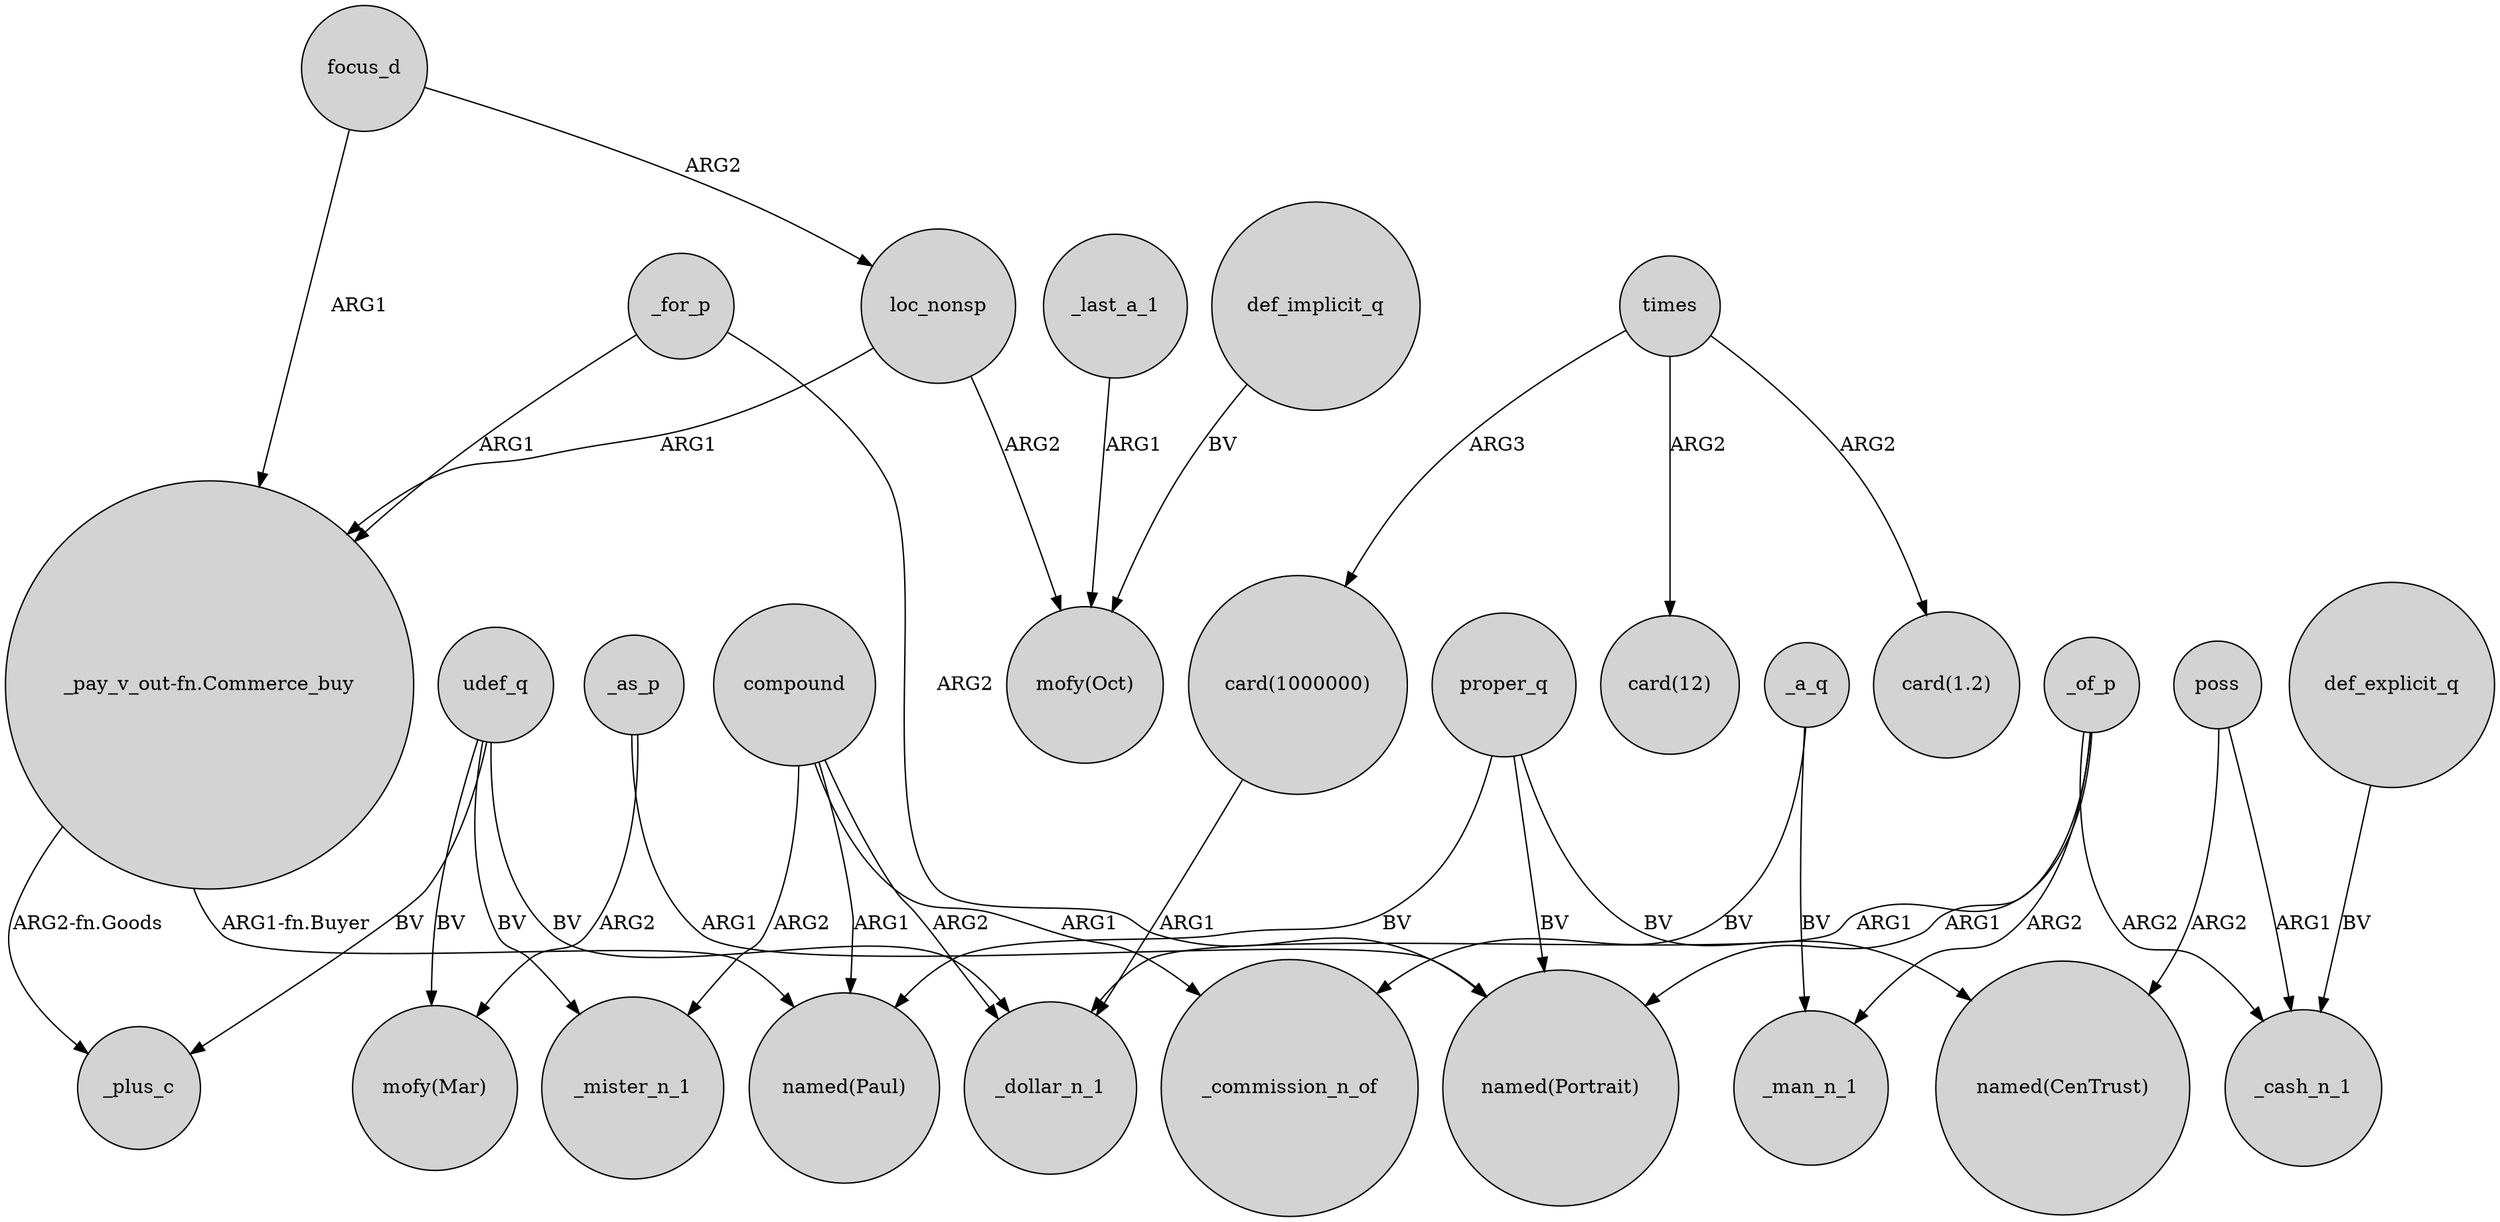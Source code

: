 digraph {
	node [shape=circle style=filled]
	_of_p -> _dollar_n_1 [label=ARG1]
	compound -> _mister_n_1 [label=ARG2]
	_as_p -> "named(Portrait)" [label=ARG1]
	_last_a_1 -> "mofy(Oct)" [label=ARG1]
	times -> "card(1.2)" [label=ARG2]
	_of_p -> "named(Portrait)" [label=ARG1]
	poss -> "named(CenTrust)" [label=ARG2]
	times -> "card(1000000)" [label=ARG3]
	compound -> _dollar_n_1 [label=ARG2]
	_a_q -> _man_n_1 [label=BV]
	focus_d -> loc_nonsp [label=ARG2]
	udef_q -> _mister_n_1 [label=BV]
	"_pay_v_out-fn.Commerce_buy" -> _plus_c [label="ARG2-fn.Goods"]
	"_pay_v_out-fn.Commerce_buy" -> "named(Paul)" [label="ARG1-fn.Buyer"]
	_for_p -> "named(Portrait)" [label=ARG2]
	proper_q -> "named(CenTrust)" [label=BV]
	proper_q -> "named(Portrait)" [label=BV]
	_a_q -> _commission_n_of [label=BV]
	udef_q -> _plus_c [label=BV]
	times -> "card(12)" [label=ARG2]
	compound -> "named(Paul)" [label=ARG1]
	udef_q -> _dollar_n_1 [label=BV]
	proper_q -> "named(Paul)" [label=BV]
	loc_nonsp -> "_pay_v_out-fn.Commerce_buy" [label=ARG1]
	"card(1000000)" -> _dollar_n_1 [label=ARG1]
	poss -> _cash_n_1 [label=ARG1]
	def_implicit_q -> "mofy(Oct)" [label=BV]
	udef_q -> "mofy(Mar)" [label=BV]
	focus_d -> "_pay_v_out-fn.Commerce_buy" [label=ARG1]
	_of_p -> _man_n_1 [label=ARG2]
	loc_nonsp -> "mofy(Oct)" [label=ARG2]
	_as_p -> "mofy(Mar)" [label=ARG2]
	def_explicit_q -> _cash_n_1 [label=BV]
	_for_p -> "_pay_v_out-fn.Commerce_buy" [label=ARG1]
	_of_p -> _cash_n_1 [label=ARG2]
	compound -> _commission_n_of [label=ARG1]
}
